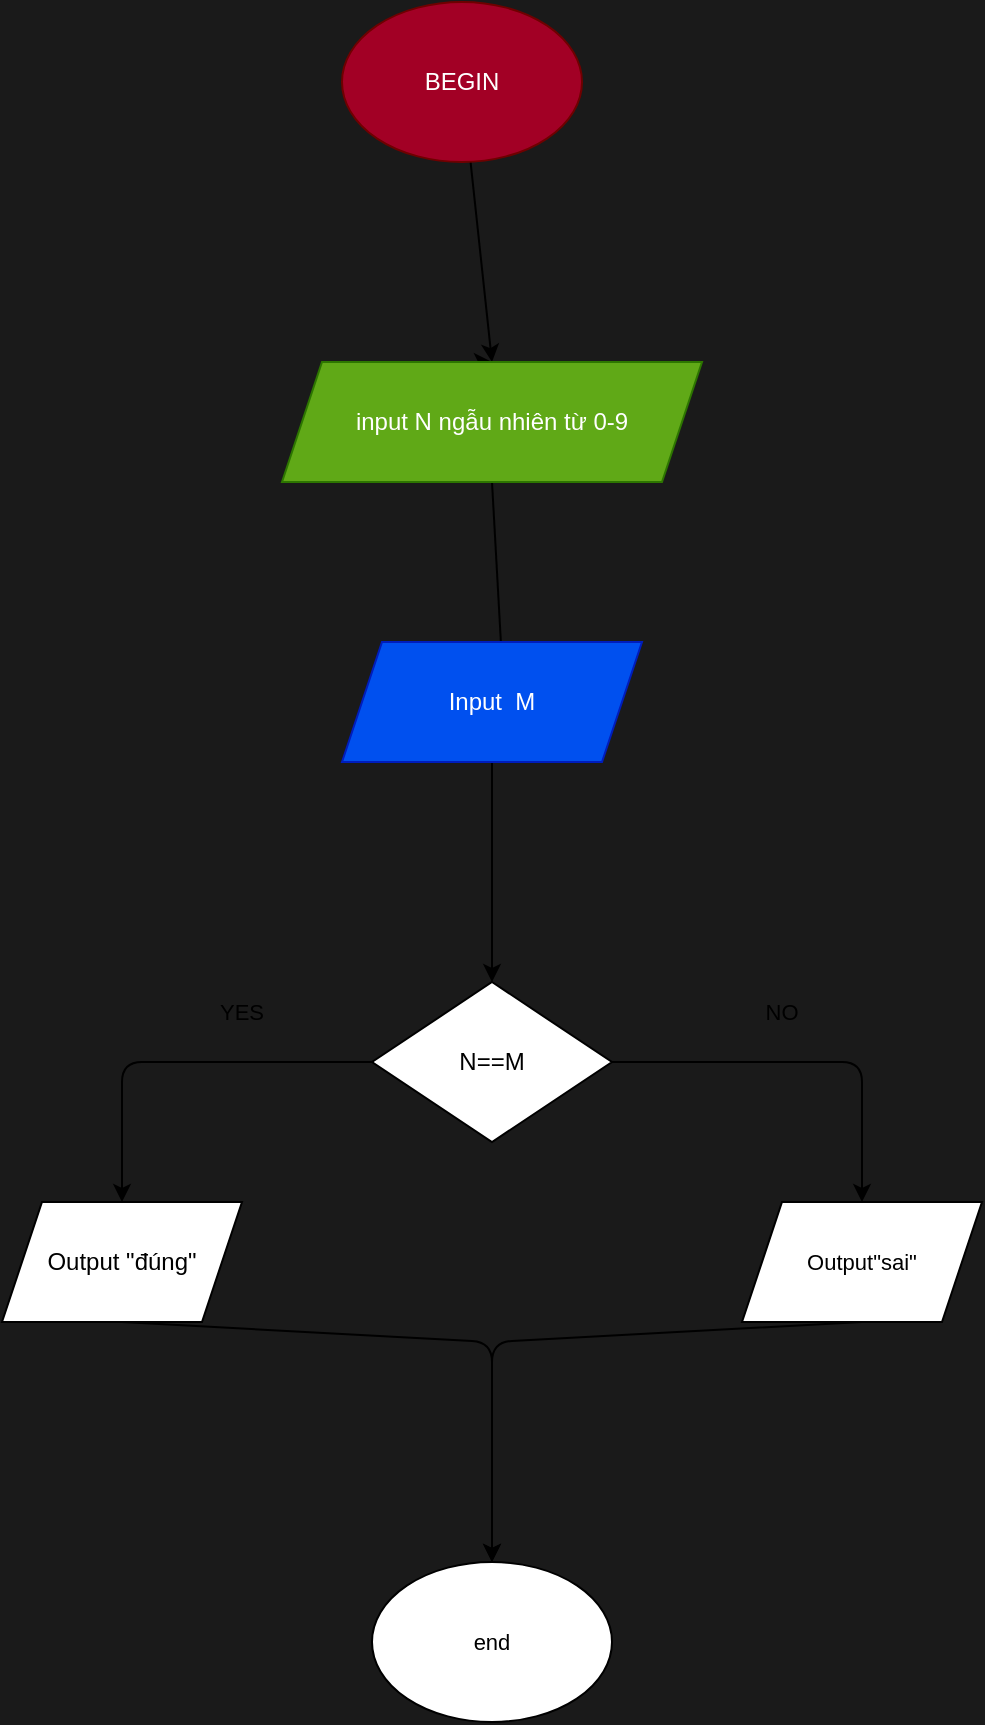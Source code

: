 <mxfile>
    <diagram id="a0mtNWelNZkRtAjxb7gB" name="Page-1">
        <mxGraphModel dx="1200" dy="2561" grid="1" gridSize="10" guides="1" tooltips="1" connect="1" arrows="1" fold="1" page="1" pageScale="1" pageWidth="850" pageHeight="1100" background="#1A1A1A" math="0" shadow="0">
            <root>
                <mxCell id="0"/>
                <mxCell id="1" parent="0"/>
                <mxCell id="8" style="edgeStyle=none;html=1;entryX=0.5;entryY=0;entryDx=0;entryDy=0;" parent="1" source="3" target="6" edge="1">
                    <mxGeometry relative="1" as="geometry"/>
                </mxCell>
                <mxCell id="3" value="BEGIN" style="ellipse;whiteSpace=wrap;html=1;fillColor=#a20025;fontColor=#ffffff;strokeColor=#6F0000;" parent="1" vertex="1">
                    <mxGeometry x="-300" y="-2040" width="120" height="80" as="geometry"/>
                </mxCell>
                <mxCell id="4" value="" style="endArrow=classic;html=1;entryX=0.5;entryY=0;entryDx=0;entryDy=0;" parent="1" target="6" edge="1">
                    <mxGeometry width="50" height="50" relative="1" as="geometry">
                        <mxPoint x="-230" y="-1860" as="sourcePoint"/>
                        <mxPoint x="-230" y="-1970" as="targetPoint"/>
                    </mxGeometry>
                </mxCell>
                <mxCell id="9" style="edgeStyle=none;html=1;exitX=0.5;exitY=1;exitDx=0;exitDy=0;" parent="1" source="6" edge="1">
                    <mxGeometry relative="1" as="geometry">
                        <mxPoint x="-220" y="-1710" as="targetPoint"/>
                    </mxGeometry>
                </mxCell>
                <mxCell id="6" value="input N ngẫu nhiên từ 0-9&lt;br&gt;" style="shape=parallelogram;perimeter=parallelogramPerimeter;whiteSpace=wrap;html=1;fixedSize=1;fillColor=#60a917;fontColor=#ffffff;strokeColor=#2D7600;" parent="1" vertex="1">
                    <mxGeometry x="-330" y="-1860" width="210" height="60" as="geometry"/>
                </mxCell>
                <mxCell id="22" style="edgeStyle=none;html=1;exitX=0.5;exitY=1;exitDx=0;exitDy=0;entryX=0.5;entryY=0;entryDx=0;entryDy=0;" parent="1" source="13" target="16" edge="1">
                    <mxGeometry relative="1" as="geometry"/>
                </mxCell>
                <mxCell id="13" value="Input&amp;nbsp; M&lt;br&gt;" style="shape=parallelogram;perimeter=parallelogramPerimeter;whiteSpace=wrap;html=1;fixedSize=1;fillColor=#0050ef;fontColor=#ffffff;strokeColor=#001DBC;" parent="1" vertex="1">
                    <mxGeometry x="-300" y="-1720" width="150" height="60" as="geometry"/>
                </mxCell>
                <mxCell id="24" style="edgeStyle=none;html=1;exitX=0;exitY=0.5;exitDx=0;exitDy=0;entryX=0.5;entryY=0;entryDx=0;entryDy=0;" parent="1" source="16" target="23" edge="1">
                    <mxGeometry relative="1" as="geometry">
                        <Array as="points">
                            <mxPoint x="-410" y="-1510"/>
                        </Array>
                    </mxGeometry>
                </mxCell>
                <mxCell id="29" style="edgeStyle=none;shape=connector;rounded=1;html=1;exitX=1;exitY=0.5;exitDx=0;exitDy=0;entryX=0.5;entryY=0;entryDx=0;entryDy=0;labelBackgroundColor=default;strokeColor=default;fontFamily=Helvetica;fontSize=11;fontColor=default;endArrow=classic;" parent="1" source="16" target="28" edge="1">
                    <mxGeometry relative="1" as="geometry">
                        <Array as="points">
                            <mxPoint x="-40" y="-1510"/>
                        </Array>
                    </mxGeometry>
                </mxCell>
                <mxCell id="16" value="N==M&lt;br&gt;" style="rhombus;whiteSpace=wrap;html=1;" parent="1" vertex="1">
                    <mxGeometry x="-285" y="-1550" width="120" height="80" as="geometry"/>
                </mxCell>
                <mxCell id="35" style="edgeStyle=none;shape=connector;rounded=1;html=1;exitX=0.5;exitY=1;exitDx=0;exitDy=0;entryX=0.5;entryY=0;entryDx=0;entryDy=0;labelBackgroundColor=default;strokeColor=default;fontFamily=Helvetica;fontSize=11;fontColor=default;endArrow=classic;" parent="1" source="23" target="30" edge="1">
                    <mxGeometry relative="1" as="geometry">
                        <Array as="points">
                            <mxPoint x="-225" y="-1370"/>
                        </Array>
                    </mxGeometry>
                </mxCell>
                <mxCell id="23" value="Output &quot;đúng&quot;" style="shape=parallelogram;perimeter=parallelogramPerimeter;whiteSpace=wrap;html=1;fixedSize=1;" parent="1" vertex="1">
                    <mxGeometry x="-470" y="-1440" width="120" height="60" as="geometry"/>
                </mxCell>
                <mxCell id="36" style="edgeStyle=none;shape=connector;rounded=1;html=1;exitX=0.5;exitY=1;exitDx=0;exitDy=0;labelBackgroundColor=default;strokeColor=default;fontFamily=Helvetica;fontSize=11;fontColor=default;endArrow=classic;entryX=0.5;entryY=0;entryDx=0;entryDy=0;" parent="1" source="28" target="30" edge="1">
                    <mxGeometry relative="1" as="geometry">
                        <mxPoint x="-230" y="-1260" as="targetPoint"/>
                        <Array as="points">
                            <mxPoint x="-225" y="-1370"/>
                        </Array>
                    </mxGeometry>
                </mxCell>
                <mxCell id="28" value="Output&quot;sai&quot;" style="shape=parallelogram;perimeter=parallelogramPerimeter;whiteSpace=wrap;html=1;fixedSize=1;fontFamily=Helvetica;fontSize=11;fontColor=default;" parent="1" vertex="1">
                    <mxGeometry x="-100" y="-1440" width="120" height="60" as="geometry"/>
                </mxCell>
                <mxCell id="30" value="end&lt;br&gt;" style="ellipse;whiteSpace=wrap;html=1;fontFamily=Helvetica;fontSize=11;fontColor=default;" parent="1" vertex="1">
                    <mxGeometry x="-285" y="-1260" width="120" height="80" as="geometry"/>
                </mxCell>
                <mxCell id="39" value="YES" style="text;html=1;strokeColor=none;fillColor=none;align=center;verticalAlign=middle;whiteSpace=wrap;rounded=0;fontFamily=Helvetica;fontSize=11;fontColor=default;" parent="1" vertex="1">
                    <mxGeometry x="-380" y="-1550" width="60" height="30" as="geometry"/>
                </mxCell>
                <mxCell id="41" value="NO" style="text;html=1;strokeColor=none;fillColor=none;align=center;verticalAlign=middle;whiteSpace=wrap;rounded=0;fontFamily=Helvetica;fontSize=11;fontColor=default;" parent="1" vertex="1">
                    <mxGeometry x="-110" y="-1550" width="60" height="30" as="geometry"/>
                </mxCell>
            </root>
        </mxGraphModel>
    </diagram>
</mxfile>